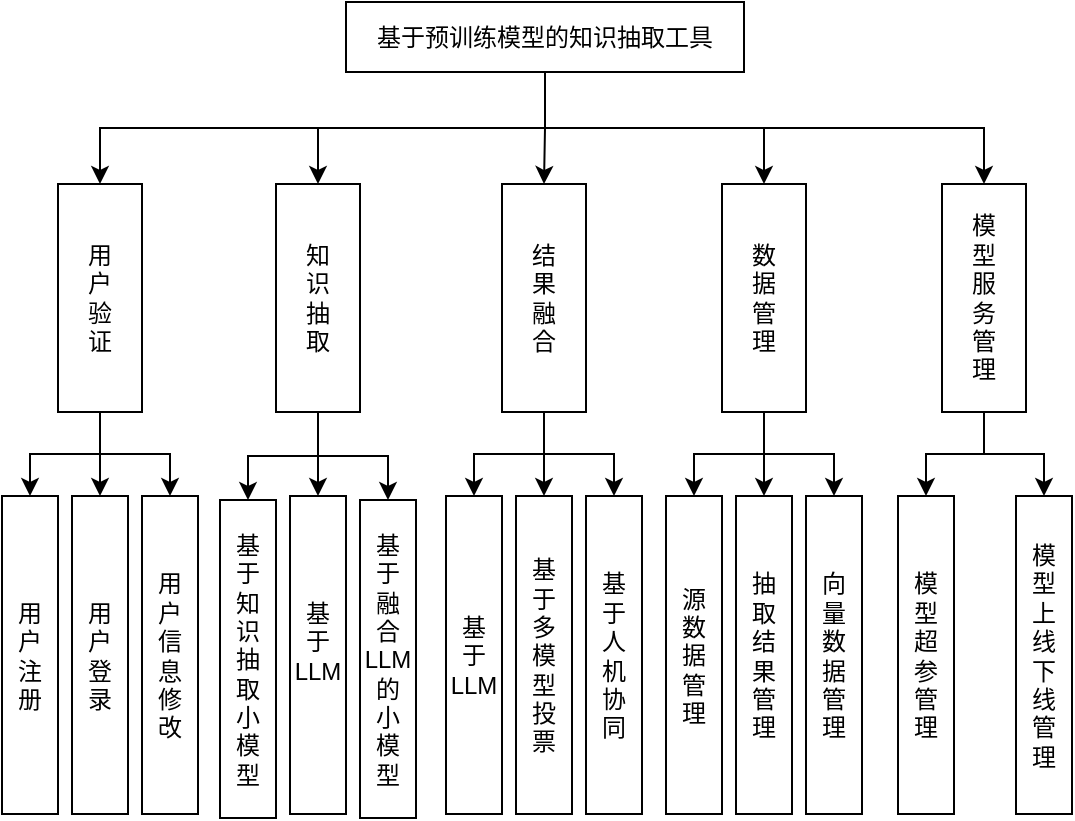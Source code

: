 <mxfile version="23.1.6" type="github">
  <diagram name="第 1 页" id="WPeSKZ3zgi5uHqN3BZs9">
    <mxGraphModel dx="954" dy="640" grid="0" gridSize="10" guides="1" tooltips="1" connect="1" arrows="1" fold="1" page="0" pageScale="1" pageWidth="827" pageHeight="1169" math="0" shadow="0">
      <root>
        <mxCell id="0" />
        <mxCell id="1" parent="0" />
        <mxCell id="5Q7FV-45-rQ6y9RqwHLU-6" style="edgeStyle=orthogonalEdgeStyle;rounded=0;orthogonalLoop=1;jettySize=auto;html=1;exitX=0.5;exitY=1;exitDx=0;exitDy=0;" parent="1" source="5Q7FV-45-rQ6y9RqwHLU-1" target="5Q7FV-45-rQ6y9RqwHLU-2" edge="1">
          <mxGeometry relative="1" as="geometry" />
        </mxCell>
        <mxCell id="5Q7FV-45-rQ6y9RqwHLU-7" style="edgeStyle=orthogonalEdgeStyle;rounded=0;orthogonalLoop=1;jettySize=auto;html=1;entryX=0.5;entryY=0;entryDx=0;entryDy=0;" parent="1" source="5Q7FV-45-rQ6y9RqwHLU-1" target="5Q7FV-45-rQ6y9RqwHLU-3" edge="1">
          <mxGeometry relative="1" as="geometry" />
        </mxCell>
        <mxCell id="5Q7FV-45-rQ6y9RqwHLU-8" style="edgeStyle=orthogonalEdgeStyle;rounded=0;orthogonalLoop=1;jettySize=auto;html=1;" parent="1" source="5Q7FV-45-rQ6y9RqwHLU-1" target="5Q7FV-45-rQ6y9RqwHLU-4" edge="1">
          <mxGeometry relative="1" as="geometry" />
        </mxCell>
        <mxCell id="5Q7FV-45-rQ6y9RqwHLU-9" style="edgeStyle=orthogonalEdgeStyle;rounded=0;orthogonalLoop=1;jettySize=auto;html=1;exitX=0.5;exitY=1;exitDx=0;exitDy=0;" parent="1" source="5Q7FV-45-rQ6y9RqwHLU-1" target="5Q7FV-45-rQ6y9RqwHLU-5" edge="1">
          <mxGeometry relative="1" as="geometry" />
        </mxCell>
        <mxCell id="nE-GDgYtSD56kW7-TKQK-2" style="edgeStyle=orthogonalEdgeStyle;rounded=0;orthogonalLoop=1;jettySize=auto;html=1;exitX=0.5;exitY=1;exitDx=0;exitDy=0;" edge="1" parent="1" source="5Q7FV-45-rQ6y9RqwHLU-1" target="nE-GDgYtSD56kW7-TKQK-1">
          <mxGeometry relative="1" as="geometry" />
        </mxCell>
        <mxCell id="5Q7FV-45-rQ6y9RqwHLU-1" value="基于预训练模型的知识抽取工具" style="rounded=0;whiteSpace=wrap;html=1;" parent="1" vertex="1">
          <mxGeometry x="355" y="190" width="199" height="35" as="geometry" />
        </mxCell>
        <mxCell id="5Q7FV-45-rQ6y9RqwHLU-13" style="edgeStyle=orthogonalEdgeStyle;rounded=0;orthogonalLoop=1;jettySize=auto;html=1;entryX=0.5;entryY=0;entryDx=0;entryDy=0;exitX=0.5;exitY=1;exitDx=0;exitDy=0;" parent="1" source="5Q7FV-45-rQ6y9RqwHLU-2" target="5Q7FV-45-rQ6y9RqwHLU-10" edge="1">
          <mxGeometry relative="1" as="geometry" />
        </mxCell>
        <mxCell id="5Q7FV-45-rQ6y9RqwHLU-15" style="edgeStyle=orthogonalEdgeStyle;rounded=0;orthogonalLoop=1;jettySize=auto;html=1;entryX=0.5;entryY=0;entryDx=0;entryDy=0;" parent="1" source="5Q7FV-45-rQ6y9RqwHLU-2" target="5Q7FV-45-rQ6y9RqwHLU-11" edge="1">
          <mxGeometry relative="1" as="geometry" />
        </mxCell>
        <mxCell id="5Q7FV-45-rQ6y9RqwHLU-16" style="edgeStyle=orthogonalEdgeStyle;rounded=0;orthogonalLoop=1;jettySize=auto;html=1;entryX=0.5;entryY=0;entryDx=0;entryDy=0;exitX=0.5;exitY=1;exitDx=0;exitDy=0;" parent="1" source="5Q7FV-45-rQ6y9RqwHLU-2" target="5Q7FV-45-rQ6y9RqwHLU-12" edge="1">
          <mxGeometry relative="1" as="geometry" />
        </mxCell>
        <mxCell id="5Q7FV-45-rQ6y9RqwHLU-2" value="用&lt;br&gt;户&lt;br&gt;验&lt;br&gt;证" style="rounded=0;whiteSpace=wrap;html=1;" parent="1" vertex="1">
          <mxGeometry x="211" y="281" width="42" height="114" as="geometry" />
        </mxCell>
        <mxCell id="5Q7FV-45-rQ6y9RqwHLU-20" style="edgeStyle=orthogonalEdgeStyle;rounded=0;orthogonalLoop=1;jettySize=auto;html=1;entryX=0.5;entryY=0;entryDx=0;entryDy=0;" parent="1" source="5Q7FV-45-rQ6y9RqwHLU-3" target="5Q7FV-45-rQ6y9RqwHLU-17" edge="1">
          <mxGeometry relative="1" as="geometry" />
        </mxCell>
        <mxCell id="5Q7FV-45-rQ6y9RqwHLU-21" style="edgeStyle=orthogonalEdgeStyle;rounded=0;orthogonalLoop=1;jettySize=auto;html=1;entryX=0.5;entryY=0;entryDx=0;entryDy=0;" parent="1" source="5Q7FV-45-rQ6y9RqwHLU-3" target="5Q7FV-45-rQ6y9RqwHLU-18" edge="1">
          <mxGeometry relative="1" as="geometry" />
        </mxCell>
        <mxCell id="5Q7FV-45-rQ6y9RqwHLU-22" style="edgeStyle=orthogonalEdgeStyle;rounded=0;orthogonalLoop=1;jettySize=auto;html=1;entryX=0.5;entryY=0;entryDx=0;entryDy=0;exitX=0.5;exitY=1;exitDx=0;exitDy=0;" parent="1" source="5Q7FV-45-rQ6y9RqwHLU-3" target="5Q7FV-45-rQ6y9RqwHLU-19" edge="1">
          <mxGeometry relative="1" as="geometry" />
        </mxCell>
        <mxCell id="5Q7FV-45-rQ6y9RqwHLU-3" value="知&lt;br&gt;识&lt;br&gt;抽&lt;br&gt;取" style="rounded=0;whiteSpace=wrap;html=1;" parent="1" vertex="1">
          <mxGeometry x="320" y="281" width="42" height="114" as="geometry" />
        </mxCell>
        <mxCell id="5Q7FV-45-rQ6y9RqwHLU-26" style="edgeStyle=orthogonalEdgeStyle;rounded=0;orthogonalLoop=1;jettySize=auto;html=1;entryX=0.5;entryY=0;entryDx=0;entryDy=0;" parent="1" source="5Q7FV-45-rQ6y9RqwHLU-4" target="5Q7FV-45-rQ6y9RqwHLU-24" edge="1">
          <mxGeometry relative="1" as="geometry" />
        </mxCell>
        <mxCell id="5Q7FV-45-rQ6y9RqwHLU-27" style="edgeStyle=orthogonalEdgeStyle;rounded=0;orthogonalLoop=1;jettySize=auto;html=1;exitX=0.5;exitY=1;exitDx=0;exitDy=0;" parent="1" source="5Q7FV-45-rQ6y9RqwHLU-4" target="5Q7FV-45-rQ6y9RqwHLU-23" edge="1">
          <mxGeometry relative="1" as="geometry" />
        </mxCell>
        <mxCell id="5Q7FV-45-rQ6y9RqwHLU-28" style="edgeStyle=orthogonalEdgeStyle;rounded=0;orthogonalLoop=1;jettySize=auto;html=1;exitX=0.5;exitY=1;exitDx=0;exitDy=0;" parent="1" source="5Q7FV-45-rQ6y9RqwHLU-4" target="5Q7FV-45-rQ6y9RqwHLU-25" edge="1">
          <mxGeometry relative="1" as="geometry" />
        </mxCell>
        <mxCell id="5Q7FV-45-rQ6y9RqwHLU-4" value="结&lt;br&gt;果&lt;br&gt;融&lt;br&gt;合" style="rounded=0;whiteSpace=wrap;html=1;" parent="1" vertex="1">
          <mxGeometry x="433" y="281" width="42" height="114" as="geometry" />
        </mxCell>
        <mxCell id="5Q7FV-45-rQ6y9RqwHLU-32" style="edgeStyle=orthogonalEdgeStyle;rounded=0;orthogonalLoop=1;jettySize=auto;html=1;entryX=0.5;entryY=0;entryDx=0;entryDy=0;" parent="1" source="5Q7FV-45-rQ6y9RqwHLU-5" target="5Q7FV-45-rQ6y9RqwHLU-29" edge="1">
          <mxGeometry relative="1" as="geometry" />
        </mxCell>
        <mxCell id="5Q7FV-45-rQ6y9RqwHLU-33" style="edgeStyle=orthogonalEdgeStyle;rounded=0;orthogonalLoop=1;jettySize=auto;html=1;" parent="1" source="5Q7FV-45-rQ6y9RqwHLU-5" target="5Q7FV-45-rQ6y9RqwHLU-30" edge="1">
          <mxGeometry relative="1" as="geometry" />
        </mxCell>
        <mxCell id="5Q7FV-45-rQ6y9RqwHLU-34" style="edgeStyle=orthogonalEdgeStyle;rounded=0;orthogonalLoop=1;jettySize=auto;html=1;" parent="1" source="5Q7FV-45-rQ6y9RqwHLU-5" target="5Q7FV-45-rQ6y9RqwHLU-31" edge="1">
          <mxGeometry relative="1" as="geometry" />
        </mxCell>
        <mxCell id="5Q7FV-45-rQ6y9RqwHLU-5" value="数&lt;br&gt;据&lt;br&gt;管&lt;br&gt;理" style="rounded=0;whiteSpace=wrap;html=1;" parent="1" vertex="1">
          <mxGeometry x="543" y="281" width="42" height="114" as="geometry" />
        </mxCell>
        <mxCell id="5Q7FV-45-rQ6y9RqwHLU-10" value="用&lt;br&gt;户&lt;br&gt;注&lt;br&gt;册" style="rounded=0;whiteSpace=wrap;html=1;" parent="1" vertex="1">
          <mxGeometry x="183" y="437" width="28" height="159" as="geometry" />
        </mxCell>
        <mxCell id="5Q7FV-45-rQ6y9RqwHLU-11" value="用&lt;br&gt;户&lt;br&gt;登&lt;br&gt;录" style="rounded=0;whiteSpace=wrap;html=1;" parent="1" vertex="1">
          <mxGeometry x="218" y="437" width="28" height="159" as="geometry" />
        </mxCell>
        <mxCell id="5Q7FV-45-rQ6y9RqwHLU-12" value="用&lt;br&gt;户&lt;br&gt;信&lt;br&gt;息&lt;br&gt;修&lt;br&gt;改" style="rounded=0;whiteSpace=wrap;html=1;" parent="1" vertex="1">
          <mxGeometry x="253" y="437" width="28" height="159" as="geometry" />
        </mxCell>
        <mxCell id="5Q7FV-45-rQ6y9RqwHLU-17" value="基&lt;br&gt;于&lt;br&gt;知&lt;br&gt;识&lt;br&gt;抽&lt;br&gt;取&lt;br&gt;小&lt;br&gt;模&lt;br&gt;型" style="rounded=0;whiteSpace=wrap;html=1;" parent="1" vertex="1">
          <mxGeometry x="292" y="439" width="28" height="159" as="geometry" />
        </mxCell>
        <mxCell id="5Q7FV-45-rQ6y9RqwHLU-18" value="基&lt;br&gt;于&lt;br&gt;LLM&lt;div&gt;&lt;br/&gt;&lt;/div&gt;" style="rounded=0;whiteSpace=wrap;html=1;" parent="1" vertex="1">
          <mxGeometry x="327" y="437" width="28" height="159" as="geometry" />
        </mxCell>
        <mxCell id="5Q7FV-45-rQ6y9RqwHLU-19" value="基&lt;br&gt;于&lt;br&gt;融&lt;br&gt;合LLM&lt;br&gt;的&lt;br&gt;小&lt;br&gt;模&lt;br&gt;型" style="rounded=0;whiteSpace=wrap;html=1;" parent="1" vertex="1">
          <mxGeometry x="362" y="439" width="28" height="159" as="geometry" />
        </mxCell>
        <mxCell id="5Q7FV-45-rQ6y9RqwHLU-23" value="基&lt;br&gt;于&lt;br&gt;LLM" style="rounded=0;whiteSpace=wrap;html=1;" parent="1" vertex="1">
          <mxGeometry x="405" y="437" width="28" height="159" as="geometry" />
        </mxCell>
        <mxCell id="5Q7FV-45-rQ6y9RqwHLU-24" value="基&lt;br&gt;于&lt;br&gt;多&lt;br&gt;模&lt;br&gt;型&lt;br&gt;投&lt;br&gt;票" style="rounded=0;whiteSpace=wrap;html=1;" parent="1" vertex="1">
          <mxGeometry x="440" y="437" width="28" height="159" as="geometry" />
        </mxCell>
        <mxCell id="5Q7FV-45-rQ6y9RqwHLU-25" value="基&lt;br&gt;于&lt;br&gt;人&lt;br&gt;机&lt;br&gt;协&lt;br&gt;同" style="rounded=0;whiteSpace=wrap;html=1;" parent="1" vertex="1">
          <mxGeometry x="475" y="437" width="28" height="159" as="geometry" />
        </mxCell>
        <mxCell id="5Q7FV-45-rQ6y9RqwHLU-29" value="源&lt;br&gt;数&lt;br&gt;据&lt;br&gt;管&lt;br&gt;理" style="rounded=0;whiteSpace=wrap;html=1;" parent="1" vertex="1">
          <mxGeometry x="515" y="437" width="28" height="159" as="geometry" />
        </mxCell>
        <mxCell id="5Q7FV-45-rQ6y9RqwHLU-30" value="抽&lt;br&gt;取&lt;br&gt;结&lt;br&gt;果&lt;br&gt;管&lt;br&gt;理" style="rounded=0;whiteSpace=wrap;html=1;" parent="1" vertex="1">
          <mxGeometry x="550" y="437" width="28" height="159" as="geometry" />
        </mxCell>
        <mxCell id="5Q7FV-45-rQ6y9RqwHLU-31" value="向&lt;br&gt;量&lt;br&gt;数&lt;br&gt;据&lt;br&gt;管&lt;br&gt;理" style="rounded=0;whiteSpace=wrap;html=1;" parent="1" vertex="1">
          <mxGeometry x="585" y="437" width="28" height="159" as="geometry" />
        </mxCell>
        <mxCell id="nE-GDgYtSD56kW7-TKQK-5" style="edgeStyle=orthogonalEdgeStyle;rounded=0;orthogonalLoop=1;jettySize=auto;html=1;entryX=0.5;entryY=0;entryDx=0;entryDy=0;" edge="1" parent="1" source="nE-GDgYtSD56kW7-TKQK-1" target="nE-GDgYtSD56kW7-TKQK-3">
          <mxGeometry relative="1" as="geometry" />
        </mxCell>
        <mxCell id="nE-GDgYtSD56kW7-TKQK-6" style="edgeStyle=orthogonalEdgeStyle;rounded=0;orthogonalLoop=1;jettySize=auto;html=1;entryX=0.5;entryY=0;entryDx=0;entryDy=0;" edge="1" parent="1" source="nE-GDgYtSD56kW7-TKQK-1" target="nE-GDgYtSD56kW7-TKQK-4">
          <mxGeometry relative="1" as="geometry" />
        </mxCell>
        <mxCell id="nE-GDgYtSD56kW7-TKQK-1" value="模&lt;br&gt;型&lt;br&gt;服&lt;br&gt;务&lt;br&gt;管&lt;br&gt;理" style="rounded=0;whiteSpace=wrap;html=1;" vertex="1" parent="1">
          <mxGeometry x="653" y="281" width="42" height="114" as="geometry" />
        </mxCell>
        <mxCell id="nE-GDgYtSD56kW7-TKQK-3" value="模&lt;br&gt;型&lt;br&gt;超&lt;br&gt;参&lt;br&gt;管&lt;br&gt;理" style="rounded=0;whiteSpace=wrap;html=1;" vertex="1" parent="1">
          <mxGeometry x="631" y="437" width="28" height="159" as="geometry" />
        </mxCell>
        <mxCell id="nE-GDgYtSD56kW7-TKQK-4" value="模&lt;br&gt;型&lt;br&gt;上&lt;br&gt;线&lt;br&gt;下&lt;br&gt;线&lt;br&gt;管&lt;br&gt;理" style="rounded=0;whiteSpace=wrap;html=1;" vertex="1" parent="1">
          <mxGeometry x="690" y="437" width="28" height="159" as="geometry" />
        </mxCell>
      </root>
    </mxGraphModel>
  </diagram>
</mxfile>
